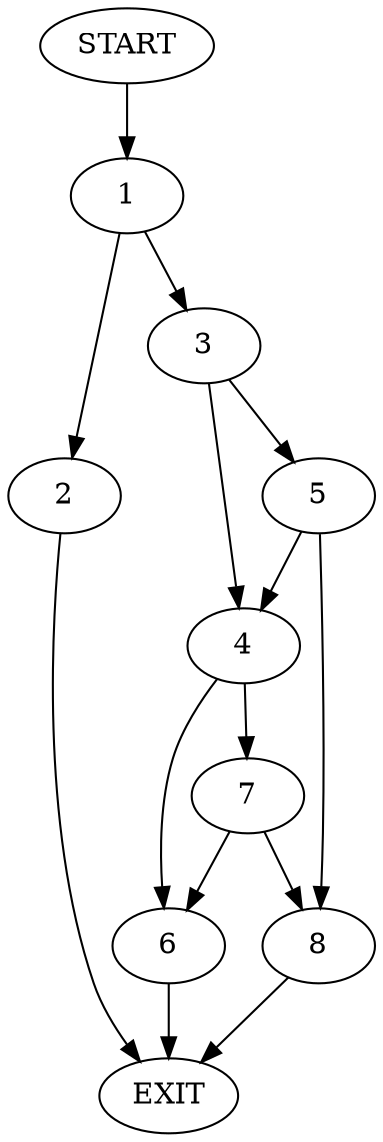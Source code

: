 digraph {
0 [label="START"]
9 [label="EXIT"]
0 -> 1
1 -> 2
1 -> 3
3 -> 4
3 -> 5
2 -> 9
4 -> 6
4 -> 7
5 -> 4
5 -> 8
8 -> 9
6 -> 9
7 -> 8
7 -> 6
}
